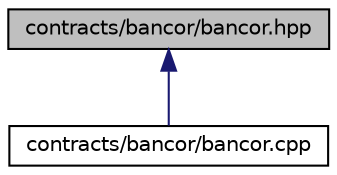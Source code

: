 digraph "contracts/bancor/bancor.hpp"
{
  edge [fontname="Helvetica",fontsize="10",labelfontname="Helvetica",labelfontsize="10"];
  node [fontname="Helvetica",fontsize="10",shape=record];
  Node89 [label="contracts/bancor/bancor.hpp",height=0.2,width=0.4,color="black", fillcolor="grey75", style="filled", fontcolor="black"];
  Node89 -> Node90 [dir="back",color="midnightblue",fontsize="10",style="solid"];
  Node90 [label="contracts/bancor/bancor.cpp",height=0.2,width=0.4,color="black", fillcolor="white", style="filled",URL="$bancor_8cpp.html"];
}
